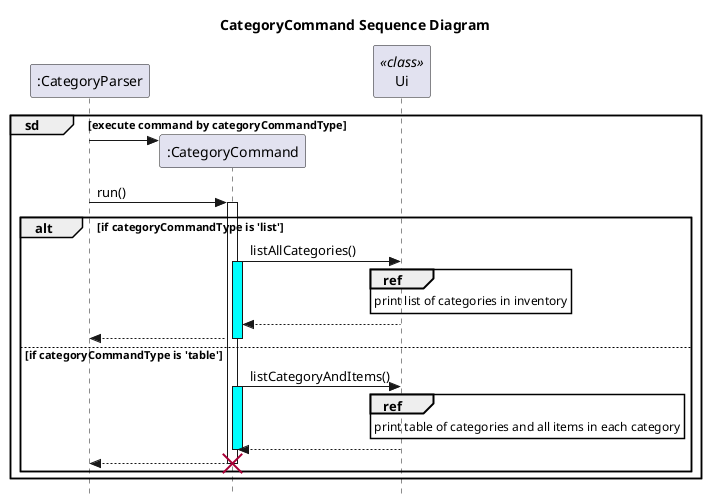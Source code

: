 @startuml
'https://plantuml.com/sequence-diagram
title CategoryCommand Sequence Diagram

skinparam style strictuml
participant ":CategoryParser"
group sd [execute command by categoryCommandType]
     ":CategoryParser" -> ":CategoryCommand"**:
     ":CategoryParser" -> ":CategoryCommand": run()
     participant "Ui" <<class>>
     activate ":CategoryCommand"
     alt if categoryCommandType is 'list'
        ":CategoryCommand" -> Ui: listAllCategories()
        activate ":CategoryCommand" #cyan
        ref over Ui
            print list of categories in inventory
        end ref
        return
        return
     else if categoryCommandType is 'table'
        ":CategoryCommand" -> Ui: listCategoryAndItems()
        activate ":CategoryCommand" #cyan
        ref over Ui
            print table of categories and all items in each category
        end ref
        return
        deactivate ":CategoryCommand" #cyan
        ":CategoryCommand" --> ":CategoryParser"
        destroy ":CategoryCommand"
     end

end
@enduml